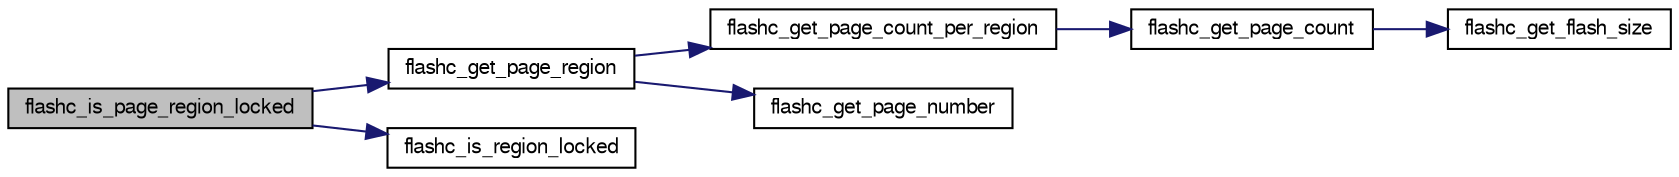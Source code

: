 digraph G
{
  edge [fontname="FreeSans",fontsize="10",labelfontname="FreeSans",labelfontsize="10"];
  node [fontname="FreeSans",fontsize="10",shape=record];
  rankdir=LR;
  Node1 [label="flashc_is_page_region_locked",height=0.2,width=0.4,color="black", fillcolor="grey75", style="filled" fontcolor="black"];
  Node1 -> Node2 [color="midnightblue",fontsize="10",style="solid",fontname="FreeSans"];
  Node2 [label="flashc_get_page_region",height=0.2,width=0.4,color="black", fillcolor="white", style="filled",URL="$group__group__avr32__drivers__flashc.html#gac5871dc98c8812b0413efd6456508999",tooltip="Gets the region number of a page."];
  Node2 -> Node3 [color="midnightblue",fontsize="10",style="solid",fontname="FreeSans"];
  Node3 [label="flashc_get_page_count_per_region",height=0.2,width=0.4,color="black", fillcolor="white", style="filled",URL="$group__group__avr32__drivers__flashc.html#ga8910bcde3235e2af0770fbd2412b05bc",tooltip="Gets the number of pages in each flash region."];
  Node3 -> Node4 [color="midnightblue",fontsize="10",style="solid",fontname="FreeSans"];
  Node4 [label="flashc_get_page_count",height=0.2,width=0.4,color="black", fillcolor="white", style="filled",URL="$group__group__avr32__drivers__flashc.html#gaafad0dcf645cc65acb5bc879558dac23",tooltip="Gets the total number of pages in the flash array."];
  Node4 -> Node5 [color="midnightblue",fontsize="10",style="solid",fontname="FreeSans"];
  Node5 [label="flashc_get_flash_size",height=0.2,width=0.4,color="black", fillcolor="white", style="filled",URL="$group__group__avr32__drivers__flashc.html#ga8071c315b02d038c49fa0bf89a40ba1b",tooltip="Gets the size of the whole flash array."];
  Node2 -> Node6 [color="midnightblue",fontsize="10",style="solid",fontname="FreeSans"];
  Node6 [label="flashc_get_page_number",height=0.2,width=0.4,color="black", fillcolor="white", style="filled",URL="$group__group__avr32__drivers__flashc.html#gadb51a37e3153c24e5dd6cf06daac0e21",tooltip="Gets the current FLASHC page number."];
  Node1 -> Node7 [color="midnightblue",fontsize="10",style="solid",fontname="FreeSans"];
  Node7 [label="flashc_is_region_locked",height=0.2,width=0.4,color="black", fillcolor="white", style="filled",URL="$group__group__avr32__drivers__flashc.html#ga152b45f38eafcf708e52df5a814d048e",tooltip="Tells whether a region is locked."];
}
